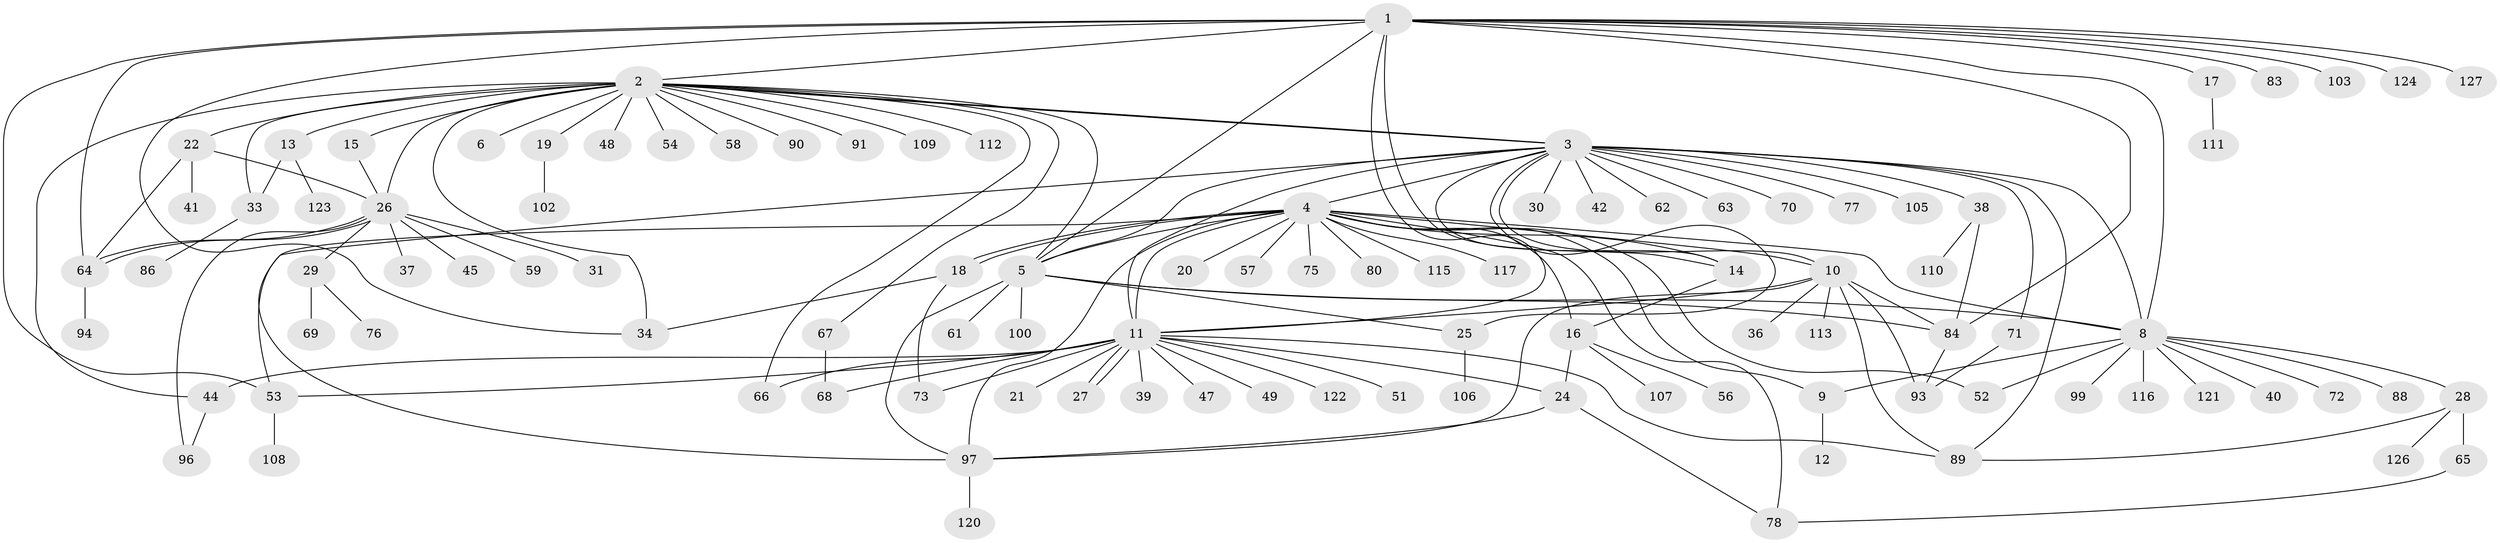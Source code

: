 // original degree distribution, {14: 0.015748031496062992, 23: 0.007874015748031496, 21: 0.015748031496062992, 9: 0.015748031496062992, 1: 0.5354330708661418, 4: 0.07874015748031496, 3: 0.14173228346456693, 2: 0.13385826771653545, 5: 0.023622047244094488, 11: 0.015748031496062992, 8: 0.007874015748031496, 6: 0.007874015748031496}
// Generated by graph-tools (version 1.1) at 2025/11/02/27/25 16:11:15]
// undirected, 103 vertices, 151 edges
graph export_dot {
graph [start="1"]
  node [color=gray90,style=filled];
  1 [super="+60"];
  2 [super="+92"];
  3 [super="+43"];
  4 [super="+32"];
  5 [super="+7"];
  6;
  8 [super="+23"];
  9 [super="+87"];
  10 [super="+46"];
  11 [super="+82"];
  12;
  13 [super="+55"];
  14;
  15;
  16 [super="+101"];
  17 [super="+50"];
  18 [super="+95"];
  19;
  20;
  21;
  22;
  24 [super="+81"];
  25 [super="+118"];
  26 [super="+35"];
  27;
  28;
  29;
  30;
  31;
  33;
  34;
  36;
  37;
  38 [super="+85"];
  39;
  40;
  41;
  42;
  44 [super="+125"];
  45;
  47;
  48;
  49;
  51;
  52;
  53 [super="+119"];
  54;
  56;
  57;
  58;
  59;
  61;
  62;
  63;
  64 [super="+74"];
  65 [super="+79"];
  66 [super="+114"];
  67 [super="+98"];
  68;
  69;
  70;
  71;
  72;
  73;
  75;
  76;
  77;
  78;
  80;
  83;
  84;
  86;
  88;
  89;
  90;
  91;
  93;
  94;
  96;
  97 [super="+104"];
  99;
  100;
  102;
  103;
  105;
  106;
  107;
  108;
  109;
  110;
  111;
  112;
  113;
  115;
  116;
  117;
  120;
  121;
  122;
  123;
  124;
  126;
  127;
  1 -- 2;
  1 -- 5 [weight=2];
  1 -- 11;
  1 -- 14;
  1 -- 17;
  1 -- 34;
  1 -- 64;
  1 -- 83;
  1 -- 84;
  1 -- 103;
  1 -- 124;
  1 -- 8;
  1 -- 127;
  1 -- 53;
  2 -- 3;
  2 -- 3;
  2 -- 6;
  2 -- 13 [weight=2];
  2 -- 15;
  2 -- 19;
  2 -- 22;
  2 -- 26;
  2 -- 33;
  2 -- 34 [weight=2];
  2 -- 48;
  2 -- 54;
  2 -- 58;
  2 -- 66;
  2 -- 67;
  2 -- 90;
  2 -- 91;
  2 -- 109;
  2 -- 112;
  2 -- 44;
  2 -- 5;
  3 -- 4;
  3 -- 11;
  3 -- 25;
  3 -- 30;
  3 -- 38;
  3 -- 42;
  3 -- 62;
  3 -- 63;
  3 -- 70;
  3 -- 89;
  3 -- 8;
  3 -- 5;
  3 -- 71;
  3 -- 105;
  3 -- 77;
  3 -- 14;
  3 -- 10;
  3 -- 97;
  4 -- 5;
  4 -- 9;
  4 -- 10;
  4 -- 11;
  4 -- 14;
  4 -- 16;
  4 -- 18;
  4 -- 18;
  4 -- 20;
  4 -- 52;
  4 -- 57;
  4 -- 75;
  4 -- 78;
  4 -- 80;
  4 -- 115;
  4 -- 117;
  4 -- 8;
  4 -- 53;
  4 -- 97;
  5 -- 8;
  5 -- 25;
  5 -- 61;
  5 -- 84;
  5 -- 100;
  5 -- 97;
  8 -- 9;
  8 -- 72;
  8 -- 99;
  8 -- 40;
  8 -- 28;
  8 -- 52;
  8 -- 116;
  8 -- 88;
  8 -- 121;
  9 -- 12;
  10 -- 11;
  10 -- 36;
  10 -- 84;
  10 -- 89;
  10 -- 93;
  10 -- 97;
  10 -- 113;
  11 -- 21;
  11 -- 24;
  11 -- 27;
  11 -- 27;
  11 -- 39;
  11 -- 44;
  11 -- 47;
  11 -- 49;
  11 -- 51;
  11 -- 53;
  11 -- 66;
  11 -- 68;
  11 -- 73;
  11 -- 89;
  11 -- 122;
  13 -- 123;
  13 -- 33;
  14 -- 16;
  15 -- 26;
  16 -- 56;
  16 -- 107;
  16 -- 24;
  17 -- 111;
  18 -- 73;
  18 -- 34;
  19 -- 102;
  22 -- 41;
  22 -- 64;
  22 -- 26;
  24 -- 97;
  24 -- 78;
  25 -- 106;
  26 -- 29;
  26 -- 31;
  26 -- 37;
  26 -- 45;
  26 -- 59;
  26 -- 64;
  26 -- 64;
  26 -- 96;
  28 -- 65;
  28 -- 89;
  28 -- 126;
  29 -- 69;
  29 -- 76;
  33 -- 86;
  38 -- 110;
  38 -- 84;
  44 -- 96;
  53 -- 108;
  64 -- 94;
  65 -- 78;
  67 -- 68;
  71 -- 93;
  84 -- 93;
  97 -- 120;
}
